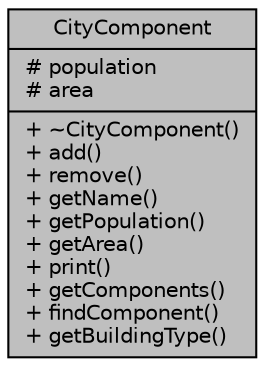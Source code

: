 digraph "CityComponent"
{
 // LATEX_PDF_SIZE
  edge [fontname="Helvetica",fontsize="10",labelfontname="Helvetica",labelfontsize="10"];
  node [fontname="Helvetica",fontsize="10",shape=record];
  Node1 [label="{CityComponent\n|# population\l# area\l|+ ~CityComponent()\l+ add()\l+ remove()\l+ getName()\l+ getPopulation()\l+ getArea()\l+ print()\l+ getComponents()\l+ findComponent()\l+ getBuildingType()\l}",height=0.2,width=0.4,color="black", fillcolor="grey75", style="filled", fontcolor="black",tooltip="Abstract base class for city components in a composite pattern."];
}
